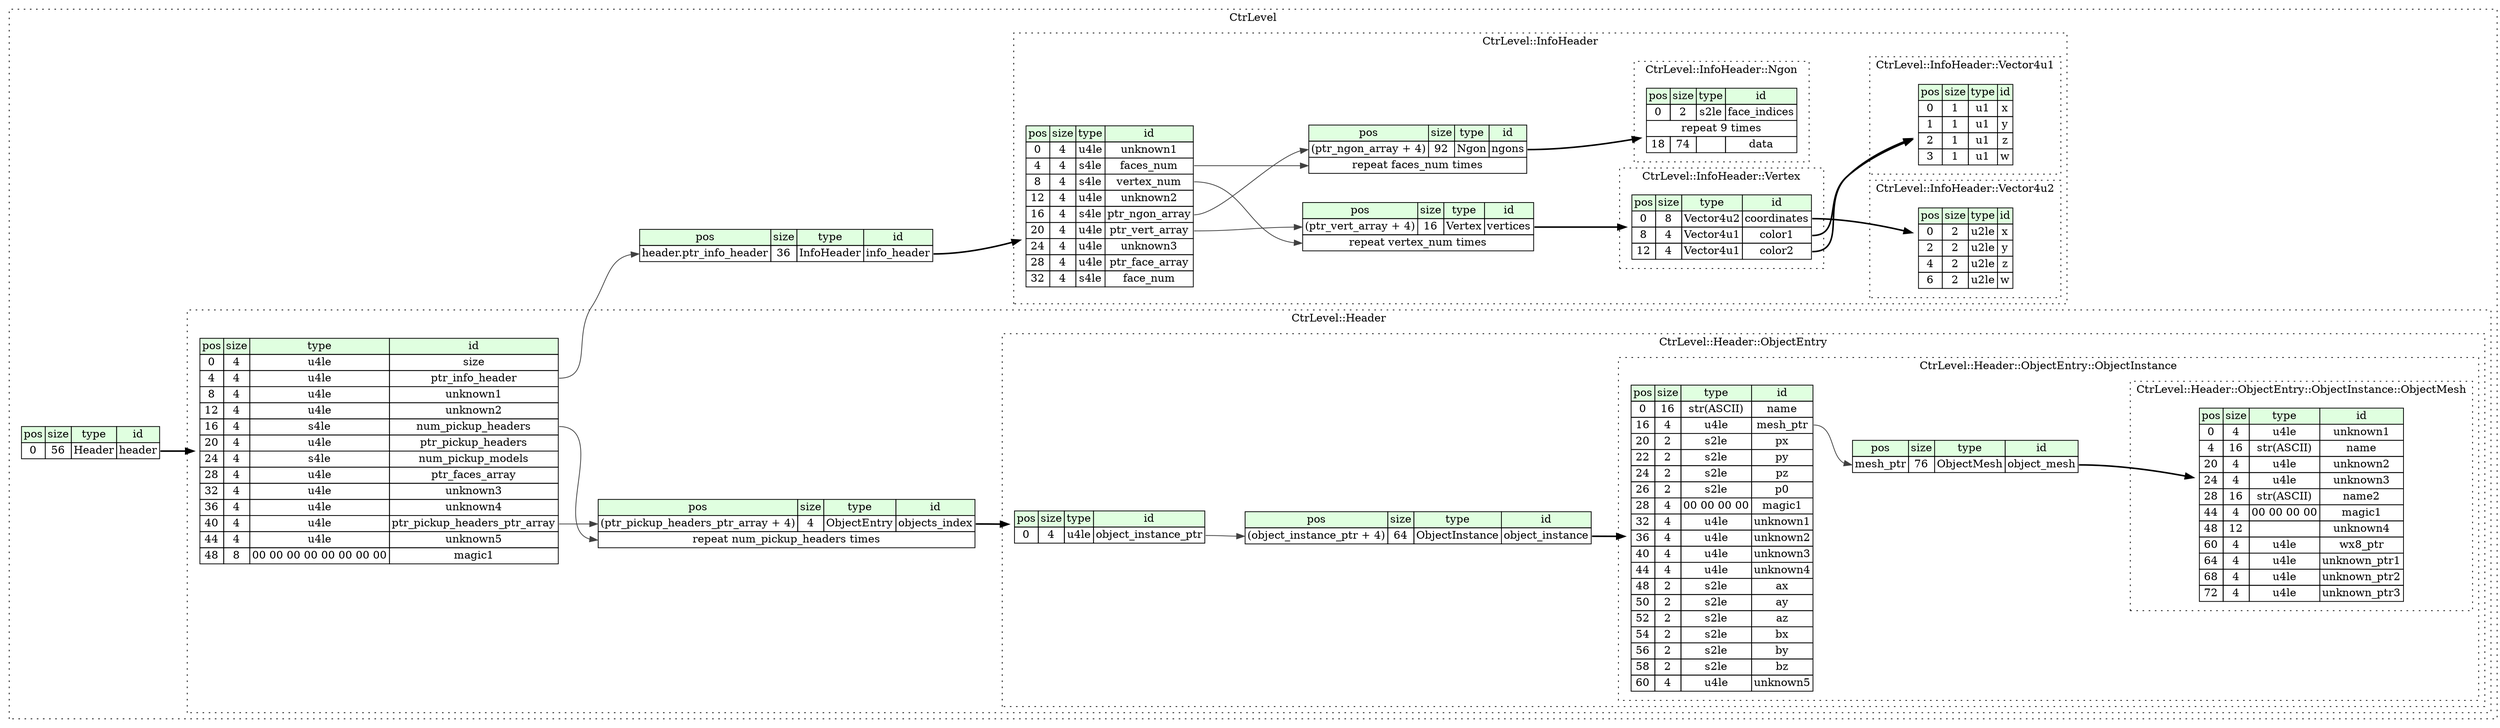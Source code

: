 digraph {
	rankdir=LR;
	node [shape=plaintext];
	subgraph cluster__ctr_level {
		label="CtrLevel";
		graph[style=dotted];

		ctr_level__seq [label=<<TABLE BORDER="0" CELLBORDER="1" CELLSPACING="0">
			<TR><TD BGCOLOR="#E0FFE0">pos</TD><TD BGCOLOR="#E0FFE0">size</TD><TD BGCOLOR="#E0FFE0">type</TD><TD BGCOLOR="#E0FFE0">id</TD></TR>
			<TR><TD PORT="header_pos">0</TD><TD PORT="header_size">56</TD><TD>Header</TD><TD PORT="header_type">header</TD></TR>
		</TABLE>>];
		ctr_level__inst__info_header [label=<<TABLE BORDER="0" CELLBORDER="1" CELLSPACING="0">
			<TR><TD BGCOLOR="#E0FFE0">pos</TD><TD BGCOLOR="#E0FFE0">size</TD><TD BGCOLOR="#E0FFE0">type</TD><TD BGCOLOR="#E0FFE0">id</TD></TR>
			<TR><TD PORT="info_header_pos">header.ptr_info_header</TD><TD PORT="info_header_size">36</TD><TD>InfoHeader</TD><TD PORT="info_header_type">info_header</TD></TR>
		</TABLE>>];
		subgraph cluster__header {
			label="CtrLevel::Header";
			graph[style=dotted];

			header__seq [label=<<TABLE BORDER="0" CELLBORDER="1" CELLSPACING="0">
				<TR><TD BGCOLOR="#E0FFE0">pos</TD><TD BGCOLOR="#E0FFE0">size</TD><TD BGCOLOR="#E0FFE0">type</TD><TD BGCOLOR="#E0FFE0">id</TD></TR>
				<TR><TD PORT="size_pos">0</TD><TD PORT="size_size">4</TD><TD>u4le</TD><TD PORT="size_type">size</TD></TR>
				<TR><TD PORT="ptr_info_header_pos">4</TD><TD PORT="ptr_info_header_size">4</TD><TD>u4le</TD><TD PORT="ptr_info_header_type">ptr_info_header</TD></TR>
				<TR><TD PORT="unknown1_pos">8</TD><TD PORT="unknown1_size">4</TD><TD>u4le</TD><TD PORT="unknown1_type">unknown1</TD></TR>
				<TR><TD PORT="unknown2_pos">12</TD><TD PORT="unknown2_size">4</TD><TD>u4le</TD><TD PORT="unknown2_type">unknown2</TD></TR>
				<TR><TD PORT="num_pickup_headers_pos">16</TD><TD PORT="num_pickup_headers_size">4</TD><TD>s4le</TD><TD PORT="num_pickup_headers_type">num_pickup_headers</TD></TR>
				<TR><TD PORT="ptr_pickup_headers_pos">20</TD><TD PORT="ptr_pickup_headers_size">4</TD><TD>u4le</TD><TD PORT="ptr_pickup_headers_type">ptr_pickup_headers</TD></TR>
				<TR><TD PORT="num_pickup_models_pos">24</TD><TD PORT="num_pickup_models_size">4</TD><TD>s4le</TD><TD PORT="num_pickup_models_type">num_pickup_models</TD></TR>
				<TR><TD PORT="ptr_faces_array_pos">28</TD><TD PORT="ptr_faces_array_size">4</TD><TD>u4le</TD><TD PORT="ptr_faces_array_type">ptr_faces_array</TD></TR>
				<TR><TD PORT="unknown3_pos">32</TD><TD PORT="unknown3_size">4</TD><TD>u4le</TD><TD PORT="unknown3_type">unknown3</TD></TR>
				<TR><TD PORT="unknown4_pos">36</TD><TD PORT="unknown4_size">4</TD><TD>u4le</TD><TD PORT="unknown4_type">unknown4</TD></TR>
				<TR><TD PORT="ptr_pickup_headers_ptr_array_pos">40</TD><TD PORT="ptr_pickup_headers_ptr_array_size">4</TD><TD>u4le</TD><TD PORT="ptr_pickup_headers_ptr_array_type">ptr_pickup_headers_ptr_array</TD></TR>
				<TR><TD PORT="unknown5_pos">44</TD><TD PORT="unknown5_size">4</TD><TD>u4le</TD><TD PORT="unknown5_type">unknown5</TD></TR>
				<TR><TD PORT="magic1_pos">48</TD><TD PORT="magic1_size">8</TD><TD>00 00 00 00 00 00 00 00</TD><TD PORT="magic1_type">magic1</TD></TR>
			</TABLE>>];
			header__inst__objects_index [label=<<TABLE BORDER="0" CELLBORDER="1" CELLSPACING="0">
				<TR><TD BGCOLOR="#E0FFE0">pos</TD><TD BGCOLOR="#E0FFE0">size</TD><TD BGCOLOR="#E0FFE0">type</TD><TD BGCOLOR="#E0FFE0">id</TD></TR>
				<TR><TD PORT="objects_index_pos">(ptr_pickup_headers_ptr_array + 4)</TD><TD PORT="objects_index_size">4</TD><TD>ObjectEntry</TD><TD PORT="objects_index_type">objects_index</TD></TR>
				<TR><TD COLSPAN="4" PORT="objects_index__repeat">repeat num_pickup_headers times</TD></TR>
			</TABLE>>];
			subgraph cluster__object_entry {
				label="CtrLevel::Header::ObjectEntry";
				graph[style=dotted];

				object_entry__seq [label=<<TABLE BORDER="0" CELLBORDER="1" CELLSPACING="0">
					<TR><TD BGCOLOR="#E0FFE0">pos</TD><TD BGCOLOR="#E0FFE0">size</TD><TD BGCOLOR="#E0FFE0">type</TD><TD BGCOLOR="#E0FFE0">id</TD></TR>
					<TR><TD PORT="object_instance_ptr_pos">0</TD><TD PORT="object_instance_ptr_size">4</TD><TD>u4le</TD><TD PORT="object_instance_ptr_type">object_instance_ptr</TD></TR>
				</TABLE>>];
				object_entry__inst__object_instance [label=<<TABLE BORDER="0" CELLBORDER="1" CELLSPACING="0">
					<TR><TD BGCOLOR="#E0FFE0">pos</TD><TD BGCOLOR="#E0FFE0">size</TD><TD BGCOLOR="#E0FFE0">type</TD><TD BGCOLOR="#E0FFE0">id</TD></TR>
					<TR><TD PORT="object_instance_pos">(object_instance_ptr + 4)</TD><TD PORT="object_instance_size">64</TD><TD>ObjectInstance</TD><TD PORT="object_instance_type">object_instance</TD></TR>
				</TABLE>>];
				subgraph cluster__object_instance {
					label="CtrLevel::Header::ObjectEntry::ObjectInstance";
					graph[style=dotted];

					object_instance__seq [label=<<TABLE BORDER="0" CELLBORDER="1" CELLSPACING="0">
						<TR><TD BGCOLOR="#E0FFE0">pos</TD><TD BGCOLOR="#E0FFE0">size</TD><TD BGCOLOR="#E0FFE0">type</TD><TD BGCOLOR="#E0FFE0">id</TD></TR>
						<TR><TD PORT="name_pos">0</TD><TD PORT="name_size">16</TD><TD>str(ASCII)</TD><TD PORT="name_type">name</TD></TR>
						<TR><TD PORT="mesh_ptr_pos">16</TD><TD PORT="mesh_ptr_size">4</TD><TD>u4le</TD><TD PORT="mesh_ptr_type">mesh_ptr</TD></TR>
						<TR><TD PORT="px_pos">20</TD><TD PORT="px_size">2</TD><TD>s2le</TD><TD PORT="px_type">px</TD></TR>
						<TR><TD PORT="py_pos">22</TD><TD PORT="py_size">2</TD><TD>s2le</TD><TD PORT="py_type">py</TD></TR>
						<TR><TD PORT="pz_pos">24</TD><TD PORT="pz_size">2</TD><TD>s2le</TD><TD PORT="pz_type">pz</TD></TR>
						<TR><TD PORT="p0_pos">26</TD><TD PORT="p0_size">2</TD><TD>s2le</TD><TD PORT="p0_type">p0</TD></TR>
						<TR><TD PORT="magic1_pos">28</TD><TD PORT="magic1_size">4</TD><TD>00 00 00 00</TD><TD PORT="magic1_type">magic1</TD></TR>
						<TR><TD PORT="unknown1_pos">32</TD><TD PORT="unknown1_size">4</TD><TD>u4le</TD><TD PORT="unknown1_type">unknown1</TD></TR>
						<TR><TD PORT="unknown2_pos">36</TD><TD PORT="unknown2_size">4</TD><TD>u4le</TD><TD PORT="unknown2_type">unknown2</TD></TR>
						<TR><TD PORT="unknown3_pos">40</TD><TD PORT="unknown3_size">4</TD><TD>u4le</TD><TD PORT="unknown3_type">unknown3</TD></TR>
						<TR><TD PORT="unknown4_pos">44</TD><TD PORT="unknown4_size">4</TD><TD>u4le</TD><TD PORT="unknown4_type">unknown4</TD></TR>
						<TR><TD PORT="ax_pos">48</TD><TD PORT="ax_size">2</TD><TD>s2le</TD><TD PORT="ax_type">ax</TD></TR>
						<TR><TD PORT="ay_pos">50</TD><TD PORT="ay_size">2</TD><TD>s2le</TD><TD PORT="ay_type">ay</TD></TR>
						<TR><TD PORT="az_pos">52</TD><TD PORT="az_size">2</TD><TD>s2le</TD><TD PORT="az_type">az</TD></TR>
						<TR><TD PORT="bx_pos">54</TD><TD PORT="bx_size">2</TD><TD>s2le</TD><TD PORT="bx_type">bx</TD></TR>
						<TR><TD PORT="by_pos">56</TD><TD PORT="by_size">2</TD><TD>s2le</TD><TD PORT="by_type">by</TD></TR>
						<TR><TD PORT="bz_pos">58</TD><TD PORT="bz_size">2</TD><TD>s2le</TD><TD PORT="bz_type">bz</TD></TR>
						<TR><TD PORT="unknown5_pos">60</TD><TD PORT="unknown5_size">4</TD><TD>u4le</TD><TD PORT="unknown5_type">unknown5</TD></TR>
					</TABLE>>];
					object_instance__inst__object_mesh [label=<<TABLE BORDER="0" CELLBORDER="1" CELLSPACING="0">
						<TR><TD BGCOLOR="#E0FFE0">pos</TD><TD BGCOLOR="#E0FFE0">size</TD><TD BGCOLOR="#E0FFE0">type</TD><TD BGCOLOR="#E0FFE0">id</TD></TR>
						<TR><TD PORT="object_mesh_pos">mesh_ptr</TD><TD PORT="object_mesh_size">76</TD><TD>ObjectMesh</TD><TD PORT="object_mesh_type">object_mesh</TD></TR>
					</TABLE>>];
					subgraph cluster__object_mesh {
						label="CtrLevel::Header::ObjectEntry::ObjectInstance::ObjectMesh";
						graph[style=dotted];

						object_mesh__seq [label=<<TABLE BORDER="0" CELLBORDER="1" CELLSPACING="0">
							<TR><TD BGCOLOR="#E0FFE0">pos</TD><TD BGCOLOR="#E0FFE0">size</TD><TD BGCOLOR="#E0FFE0">type</TD><TD BGCOLOR="#E0FFE0">id</TD></TR>
							<TR><TD PORT="unknown1_pos">0</TD><TD PORT="unknown1_size">4</TD><TD>u4le</TD><TD PORT="unknown1_type">unknown1</TD></TR>
							<TR><TD PORT="name_pos">4</TD><TD PORT="name_size">16</TD><TD>str(ASCII)</TD><TD PORT="name_type">name</TD></TR>
							<TR><TD PORT="unknown2_pos">20</TD><TD PORT="unknown2_size">4</TD><TD>u4le</TD><TD PORT="unknown2_type">unknown2</TD></TR>
							<TR><TD PORT="unknown3_pos">24</TD><TD PORT="unknown3_size">4</TD><TD>u4le</TD><TD PORT="unknown3_type">unknown3</TD></TR>
							<TR><TD PORT="name2_pos">28</TD><TD PORT="name2_size">16</TD><TD>str(ASCII)</TD><TD PORT="name2_type">name2</TD></TR>
							<TR><TD PORT="magic1_pos">44</TD><TD PORT="magic1_size">4</TD><TD>00 00 00 00</TD><TD PORT="magic1_type">magic1</TD></TR>
							<TR><TD PORT="unknown4_pos">48</TD><TD PORT="unknown4_size">12</TD><TD></TD><TD PORT="unknown4_type">unknown4</TD></TR>
							<TR><TD PORT="wx8_ptr_pos">60</TD><TD PORT="wx8_ptr_size">4</TD><TD>u4le</TD><TD PORT="wx8_ptr_type">wx8_ptr</TD></TR>
							<TR><TD PORT="unknown_ptr1_pos">64</TD><TD PORT="unknown_ptr1_size">4</TD><TD>u4le</TD><TD PORT="unknown_ptr1_type">unknown_ptr1</TD></TR>
							<TR><TD PORT="unknown_ptr2_pos">68</TD><TD PORT="unknown_ptr2_size">4</TD><TD>u4le</TD><TD PORT="unknown_ptr2_type">unknown_ptr2</TD></TR>
							<TR><TD PORT="unknown_ptr3_pos">72</TD><TD PORT="unknown_ptr3_size">4</TD><TD>u4le</TD><TD PORT="unknown_ptr3_type">unknown_ptr3</TD></TR>
						</TABLE>>];
					}
				}
			}
		}
		subgraph cluster__info_header {
			label="CtrLevel::InfoHeader";
			graph[style=dotted];

			info_header__seq [label=<<TABLE BORDER="0" CELLBORDER="1" CELLSPACING="0">
				<TR><TD BGCOLOR="#E0FFE0">pos</TD><TD BGCOLOR="#E0FFE0">size</TD><TD BGCOLOR="#E0FFE0">type</TD><TD BGCOLOR="#E0FFE0">id</TD></TR>
				<TR><TD PORT="unknown1_pos">0</TD><TD PORT="unknown1_size">4</TD><TD>u4le</TD><TD PORT="unknown1_type">unknown1</TD></TR>
				<TR><TD PORT="faces_num_pos">4</TD><TD PORT="faces_num_size">4</TD><TD>s4le</TD><TD PORT="faces_num_type">faces_num</TD></TR>
				<TR><TD PORT="vertex_num_pos">8</TD><TD PORT="vertex_num_size">4</TD><TD>s4le</TD><TD PORT="vertex_num_type">vertex_num</TD></TR>
				<TR><TD PORT="unknown2_pos">12</TD><TD PORT="unknown2_size">4</TD><TD>u4le</TD><TD PORT="unknown2_type">unknown2</TD></TR>
				<TR><TD PORT="ptr_ngon_array_pos">16</TD><TD PORT="ptr_ngon_array_size">4</TD><TD>s4le</TD><TD PORT="ptr_ngon_array_type">ptr_ngon_array</TD></TR>
				<TR><TD PORT="ptr_vert_array_pos">20</TD><TD PORT="ptr_vert_array_size">4</TD><TD>u4le</TD><TD PORT="ptr_vert_array_type">ptr_vert_array</TD></TR>
				<TR><TD PORT="unknown3_pos">24</TD><TD PORT="unknown3_size">4</TD><TD>u4le</TD><TD PORT="unknown3_type">unknown3</TD></TR>
				<TR><TD PORT="ptr_face_array_pos">28</TD><TD PORT="ptr_face_array_size">4</TD><TD>u4le</TD><TD PORT="ptr_face_array_type">ptr_face_array</TD></TR>
				<TR><TD PORT="face_num_pos">32</TD><TD PORT="face_num_size">4</TD><TD>s4le</TD><TD PORT="face_num_type">face_num</TD></TR>
			</TABLE>>];
			info_header__inst__vertices [label=<<TABLE BORDER="0" CELLBORDER="1" CELLSPACING="0">
				<TR><TD BGCOLOR="#E0FFE0">pos</TD><TD BGCOLOR="#E0FFE0">size</TD><TD BGCOLOR="#E0FFE0">type</TD><TD BGCOLOR="#E0FFE0">id</TD></TR>
				<TR><TD PORT="vertices_pos">(ptr_vert_array + 4)</TD><TD PORT="vertices_size">16</TD><TD>Vertex</TD><TD PORT="vertices_type">vertices</TD></TR>
				<TR><TD COLSPAN="4" PORT="vertices__repeat">repeat vertex_num times</TD></TR>
			</TABLE>>];
			info_header__inst__ngons [label=<<TABLE BORDER="0" CELLBORDER="1" CELLSPACING="0">
				<TR><TD BGCOLOR="#E0FFE0">pos</TD><TD BGCOLOR="#E0FFE0">size</TD><TD BGCOLOR="#E0FFE0">type</TD><TD BGCOLOR="#E0FFE0">id</TD></TR>
				<TR><TD PORT="ngons_pos">(ptr_ngon_array + 4)</TD><TD PORT="ngons_size">92</TD><TD>Ngon</TD><TD PORT="ngons_type">ngons</TD></TR>
				<TR><TD COLSPAN="4" PORT="ngons__repeat">repeat faces_num times</TD></TR>
			</TABLE>>];
			subgraph cluster__vertex {
				label="CtrLevel::InfoHeader::Vertex";
				graph[style=dotted];

				vertex__seq [label=<<TABLE BORDER="0" CELLBORDER="1" CELLSPACING="0">
					<TR><TD BGCOLOR="#E0FFE0">pos</TD><TD BGCOLOR="#E0FFE0">size</TD><TD BGCOLOR="#E0FFE0">type</TD><TD BGCOLOR="#E0FFE0">id</TD></TR>
					<TR><TD PORT="coordinates_pos">0</TD><TD PORT="coordinates_size">8</TD><TD>Vector4u2</TD><TD PORT="coordinates_type">coordinates</TD></TR>
					<TR><TD PORT="color1_pos">8</TD><TD PORT="color1_size">4</TD><TD>Vector4u1</TD><TD PORT="color1_type">color1</TD></TR>
					<TR><TD PORT="color2_pos">12</TD><TD PORT="color2_size">4</TD><TD>Vector4u1</TD><TD PORT="color2_type">color2</TD></TR>
				</TABLE>>];
			}
			subgraph cluster__ngon {
				label="CtrLevel::InfoHeader::Ngon";
				graph[style=dotted];

				ngon__seq [label=<<TABLE BORDER="0" CELLBORDER="1" CELLSPACING="0">
					<TR><TD BGCOLOR="#E0FFE0">pos</TD><TD BGCOLOR="#E0FFE0">size</TD><TD BGCOLOR="#E0FFE0">type</TD><TD BGCOLOR="#E0FFE0">id</TD></TR>
					<TR><TD PORT="face_indices_pos">0</TD><TD PORT="face_indices_size">2</TD><TD>s2le</TD><TD PORT="face_indices_type">face_indices</TD></TR>
					<TR><TD COLSPAN="4" PORT="face_indices__repeat">repeat 9 times</TD></TR>
					<TR><TD PORT="data_pos">18</TD><TD PORT="data_size">74</TD><TD></TD><TD PORT="data_type">data</TD></TR>
				</TABLE>>];
			}
			subgraph cluster__vector4u2 {
				label="CtrLevel::InfoHeader::Vector4u2";
				graph[style=dotted];

				vector4u2__seq [label=<<TABLE BORDER="0" CELLBORDER="1" CELLSPACING="0">
					<TR><TD BGCOLOR="#E0FFE0">pos</TD><TD BGCOLOR="#E0FFE0">size</TD><TD BGCOLOR="#E0FFE0">type</TD><TD BGCOLOR="#E0FFE0">id</TD></TR>
					<TR><TD PORT="x_pos">0</TD><TD PORT="x_size">2</TD><TD>u2le</TD><TD PORT="x_type">x</TD></TR>
					<TR><TD PORT="y_pos">2</TD><TD PORT="y_size">2</TD><TD>u2le</TD><TD PORT="y_type">y</TD></TR>
					<TR><TD PORT="z_pos">4</TD><TD PORT="z_size">2</TD><TD>u2le</TD><TD PORT="z_type">z</TD></TR>
					<TR><TD PORT="w_pos">6</TD><TD PORT="w_size">2</TD><TD>u2le</TD><TD PORT="w_type">w</TD></TR>
				</TABLE>>];
			}
			subgraph cluster__vector4u1 {
				label="CtrLevel::InfoHeader::Vector4u1";
				graph[style=dotted];

				vector4u1__seq [label=<<TABLE BORDER="0" CELLBORDER="1" CELLSPACING="0">
					<TR><TD BGCOLOR="#E0FFE0">pos</TD><TD BGCOLOR="#E0FFE0">size</TD><TD BGCOLOR="#E0FFE0">type</TD><TD BGCOLOR="#E0FFE0">id</TD></TR>
					<TR><TD PORT="x_pos">0</TD><TD PORT="x_size">1</TD><TD>u1</TD><TD PORT="x_type">x</TD></TR>
					<TR><TD PORT="y_pos">1</TD><TD PORT="y_size">1</TD><TD>u1</TD><TD PORT="y_type">y</TD></TR>
					<TR><TD PORT="z_pos">2</TD><TD PORT="z_size">1</TD><TD>u1</TD><TD PORT="z_type">z</TD></TR>
					<TR><TD PORT="w_pos">3</TD><TD PORT="w_size">1</TD><TD>u1</TD><TD PORT="w_type">w</TD></TR>
				</TABLE>>];
			}
		}
	}
	ctr_level__seq:header_type -> header__seq [style=bold];
	header__seq:ptr_info_header_type -> ctr_level__inst__info_header:info_header_pos [color="#404040"];
	ctr_level__inst__info_header:info_header_type -> info_header__seq [style=bold];
	header__seq:ptr_pickup_headers_ptr_array_type -> header__inst__objects_index:objects_index_pos [color="#404040"];
	header__inst__objects_index:objects_index_type -> object_entry__seq [style=bold];
	header__seq:num_pickup_headers_type -> header__inst__objects_index:objects_index__repeat [color="#404040"];
	object_entry__seq:object_instance_ptr_type -> object_entry__inst__object_instance:object_instance_pos [color="#404040"];
	object_entry__inst__object_instance:object_instance_type -> object_instance__seq [style=bold];
	object_instance__seq:mesh_ptr_type -> object_instance__inst__object_mesh:object_mesh_pos [color="#404040"];
	object_instance__inst__object_mesh:object_mesh_type -> object_mesh__seq [style=bold];
	info_header__seq:ptr_vert_array_type -> info_header__inst__vertices:vertices_pos [color="#404040"];
	info_header__inst__vertices:vertices_type -> vertex__seq [style=bold];
	info_header__seq:vertex_num_type -> info_header__inst__vertices:vertices__repeat [color="#404040"];
	info_header__seq:ptr_ngon_array_type -> info_header__inst__ngons:ngons_pos [color="#404040"];
	info_header__inst__ngons:ngons_type -> ngon__seq [style=bold];
	info_header__seq:faces_num_type -> info_header__inst__ngons:ngons__repeat [color="#404040"];
	vertex__seq:coordinates_type -> vector4u2__seq [style=bold];
	vertex__seq:color1_type -> vector4u1__seq [style=bold];
	vertex__seq:color2_type -> vector4u1__seq [style=bold];
}
